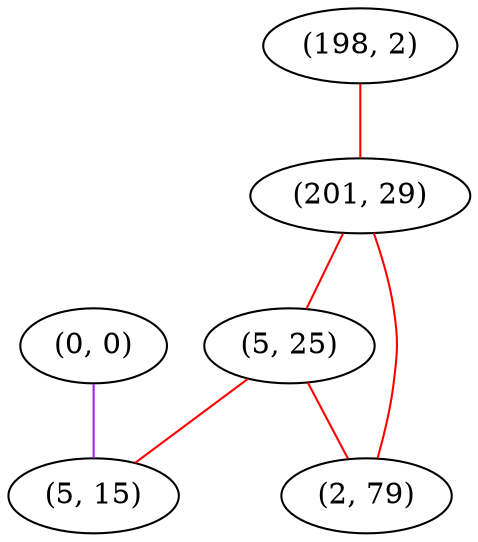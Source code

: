 graph "" {
"(0, 0)";
"(198, 2)";
"(201, 29)";
"(5, 25)";
"(5, 15)";
"(2, 79)";
"(0, 0)" -- "(5, 15)"  [color=purple, key=0, weight=4];
"(198, 2)" -- "(201, 29)"  [color=red, key=0, weight=1];
"(201, 29)" -- "(2, 79)"  [color=red, key=0, weight=1];
"(201, 29)" -- "(5, 25)"  [color=red, key=0, weight=1];
"(5, 25)" -- "(2, 79)"  [color=red, key=0, weight=1];
"(5, 25)" -- "(5, 15)"  [color=red, key=0, weight=1];
}
